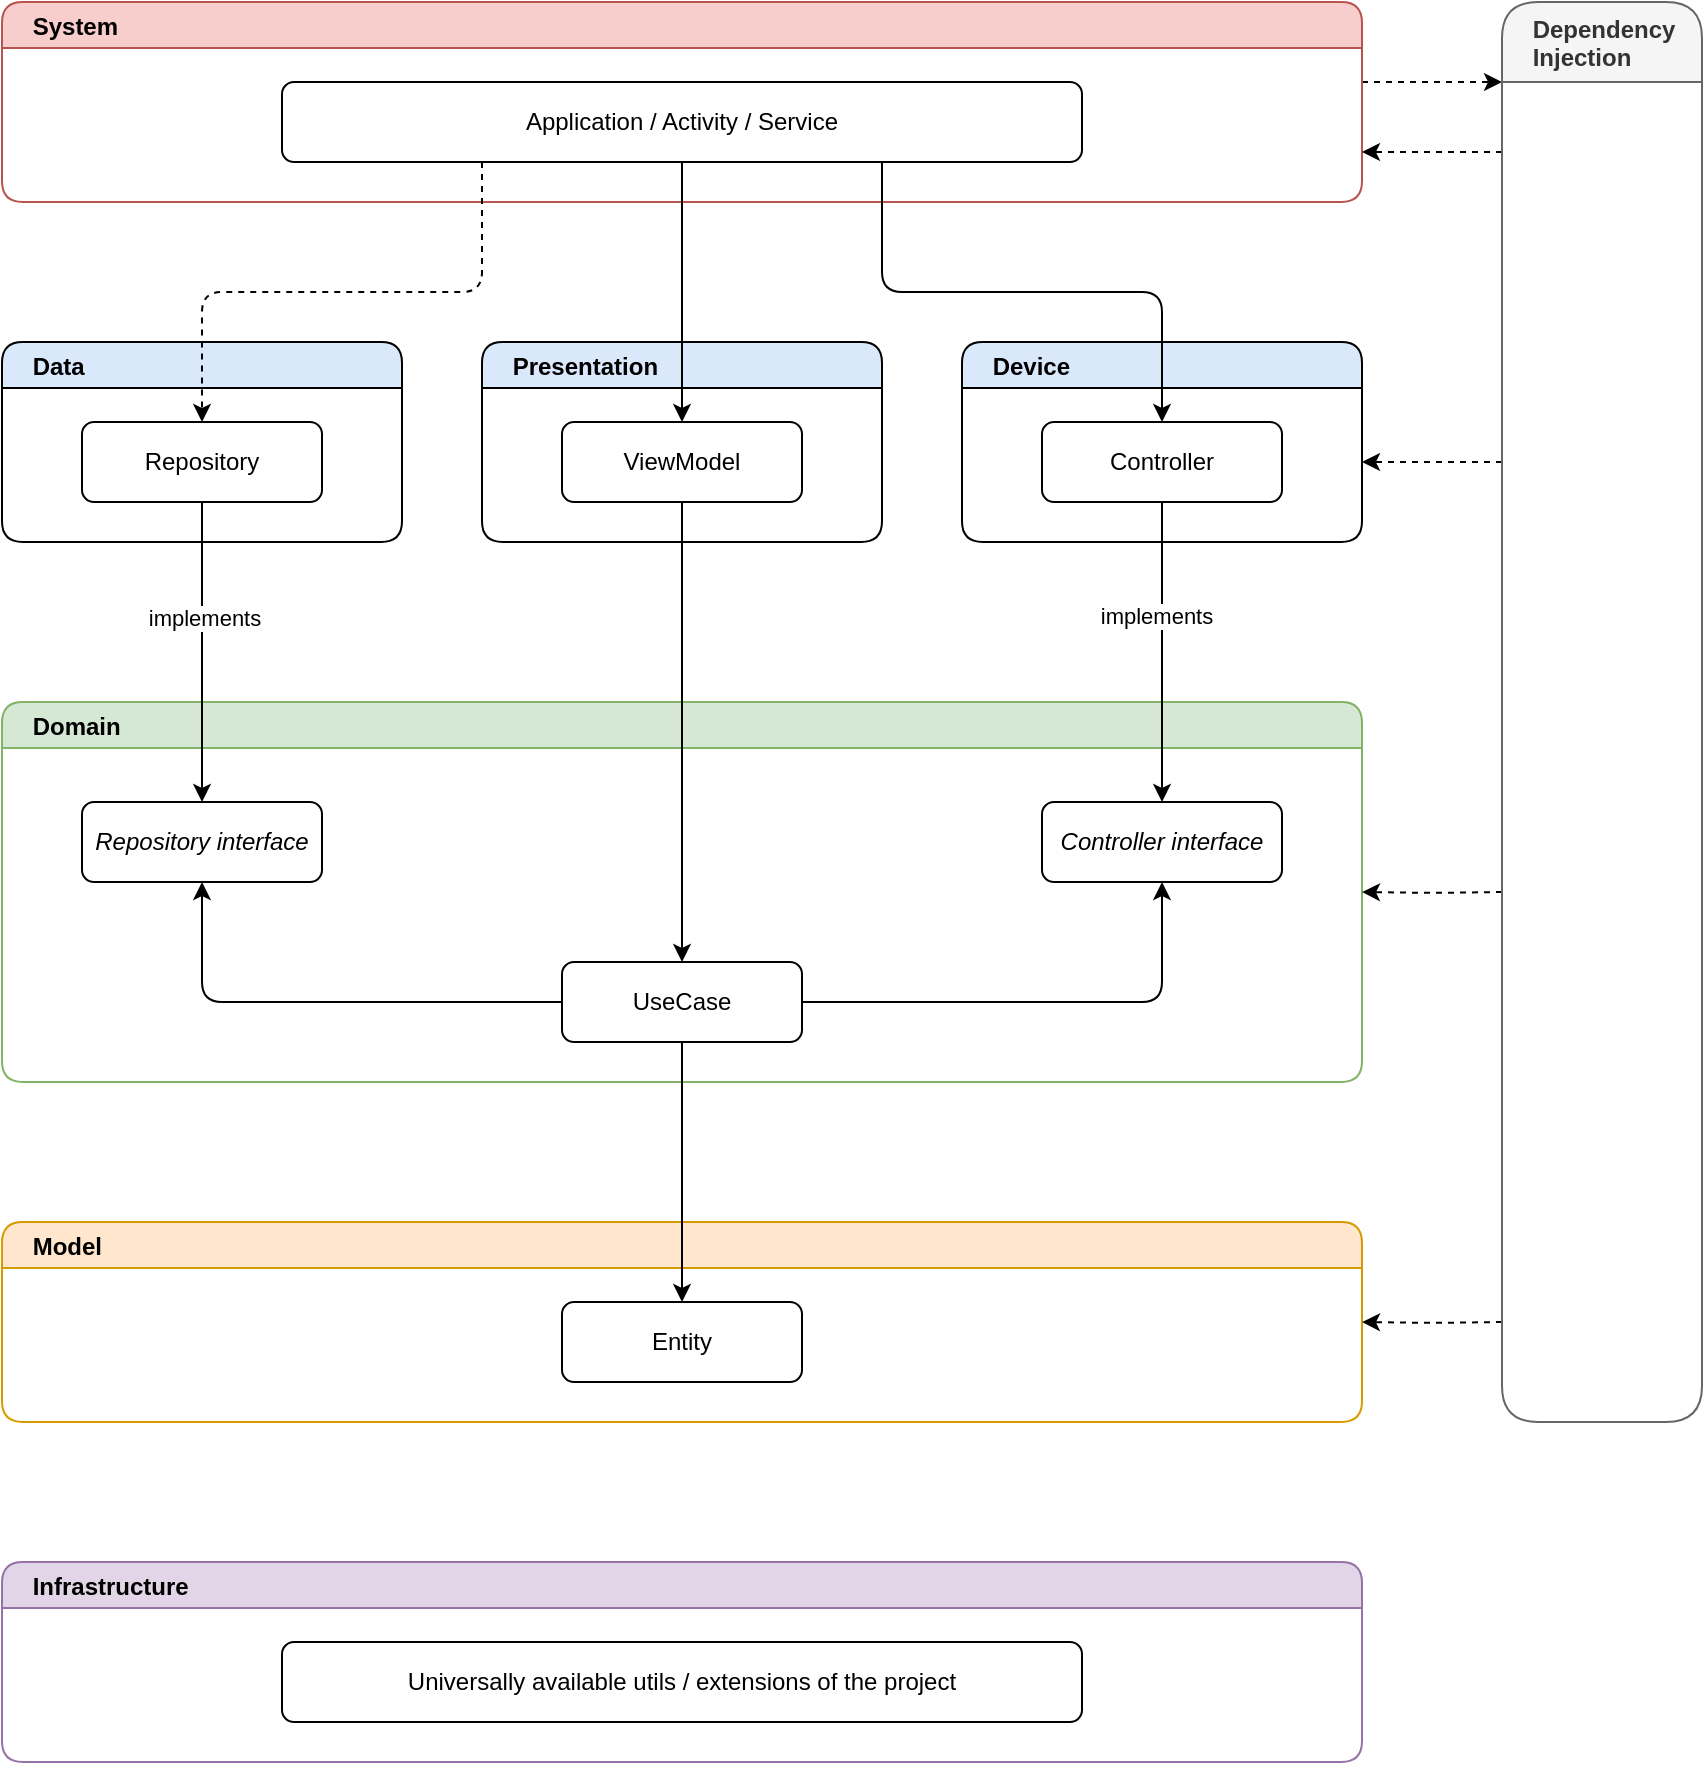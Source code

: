 <mxfile version="20.7.4" type="device"><diagram id="81dw616GXOg6ResT_AvL" name="Stránka-1"><mxGraphModel dx="1434" dy="902" grid="1" gridSize="10" guides="1" tooltips="1" connect="1" arrows="1" fold="1" page="1" pageScale="1" pageWidth="827" pageHeight="1169" math="0" shadow="0"><root><mxCell id="0"/><mxCell id="1" parent="0"/><mxCell id="ejl2MttQIf5qVpBnMYmr-51" style="edgeStyle=orthogonalEdgeStyle;rounded=0;orthogonalLoop=1;jettySize=auto;html=1;dashed=1;" parent="1" edge="1"><mxGeometry relative="1" as="geometry"><mxPoint x="810" y="60" as="targetPoint"/><mxPoint x="740" y="60" as="sourcePoint"/><Array as="points"><mxPoint x="810" y="60"/></Array></mxGeometry></mxCell><mxCell id="ejl2MttQIf5qVpBnMYmr-11" value="    System" style="swimlane;rounded=1;align=left;fillColor=#f8cecc;strokeColor=#b85450;" parent="1" vertex="1"><mxGeometry x="60" y="20" width="680" height="100" as="geometry"><mxRectangle x="60" y="20" width="80" height="30" as="alternateBounds"/></mxGeometry></mxCell><mxCell id="ejl2MttQIf5qVpBnMYmr-20" value="Application / Activity / Service" style="rounded=1;whiteSpace=wrap;html=1;" parent="ejl2MttQIf5qVpBnMYmr-11" vertex="1"><mxGeometry x="140" y="40" width="400" height="40" as="geometry"/></mxCell><mxCell id="ejl2MttQIf5qVpBnMYmr-12" value="    Presentation" style="swimlane;rounded=1;startSize=23;align=left;fillColor=#dae8fc;strokeColor=default;sketch=0;gradientColor=none;swimlaneFillColor=none;fillStyle=auto;glass=0;shadow=0;fillOpacity=100;" parent="1" vertex="1"><mxGeometry x="300" y="190" width="200" height="100" as="geometry"/></mxCell><mxCell id="ejl2MttQIf5qVpBnMYmr-17" value="ViewModel" style="rounded=1;whiteSpace=wrap;html=1;" parent="ejl2MttQIf5qVpBnMYmr-12" vertex="1"><mxGeometry x="40" y="40" width="120" height="40" as="geometry"/></mxCell><mxCell id="ejl2MttQIf5qVpBnMYmr-13" value="    Device" style="swimlane;rounded=1;startSize=23;align=left;fillColor=#dae8fc;strokeColor=default;sketch=0;gradientColor=none;swimlaneFillColor=none;fillStyle=auto;glass=0;shadow=0;fillOpacity=100;" parent="1" vertex="1"><mxGeometry x="540" y="190" width="200" height="100" as="geometry"/></mxCell><mxCell id="ejl2MttQIf5qVpBnMYmr-23" value="Controller" style="rounded=1;whiteSpace=wrap;html=1;" parent="ejl2MttQIf5qVpBnMYmr-13" vertex="1"><mxGeometry x="40" y="40" width="120" height="40" as="geometry"/></mxCell><mxCell id="ejl2MttQIf5qVpBnMYmr-14" value="    Data" style="swimlane;rounded=1;startSize=23;align=left;fillColor=#dae8fc;strokeColor=default;sketch=0;gradientColor=none;swimlaneFillColor=none;fillStyle=auto;glass=0;shadow=0;fillOpacity=100;" parent="1" vertex="1"><mxGeometry x="60" y="190" width="200" height="100" as="geometry"/></mxCell><mxCell id="ejl2MttQIf5qVpBnMYmr-22" value="Repository" style="rounded=1;whiteSpace=wrap;html=1;" parent="ejl2MttQIf5qVpBnMYmr-14" vertex="1"><mxGeometry x="40" y="40" width="120" height="40" as="geometry"/></mxCell><mxCell id="ejl2MttQIf5qVpBnMYmr-15" value="    Domain" style="swimlane;rounded=1;startSize=23;align=left;fillColor=#d5e8d4;strokeColor=#82b366;" parent="1" vertex="1"><mxGeometry x="60" y="370" width="680" height="190" as="geometry"/></mxCell><mxCell id="ejl2MttQIf5qVpBnMYmr-29" style="edgeStyle=orthogonalEdgeStyle;rounded=1;orthogonalLoop=1;jettySize=auto;html=1;entryX=0.5;entryY=1;entryDx=0;entryDy=0;" parent="ejl2MttQIf5qVpBnMYmr-15" source="ejl2MttQIf5qVpBnMYmr-24" target="ejl2MttQIf5qVpBnMYmr-27" edge="1"><mxGeometry relative="1" as="geometry"/></mxCell><mxCell id="ejl2MttQIf5qVpBnMYmr-30" style="edgeStyle=orthogonalEdgeStyle;rounded=1;orthogonalLoop=1;jettySize=auto;html=1;" parent="ejl2MttQIf5qVpBnMYmr-15" source="ejl2MttQIf5qVpBnMYmr-24" target="ejl2MttQIf5qVpBnMYmr-28" edge="1"><mxGeometry relative="1" as="geometry"/></mxCell><mxCell id="ejl2MttQIf5qVpBnMYmr-24" value="UseCase" style="rounded=1;whiteSpace=wrap;html=1;" parent="ejl2MttQIf5qVpBnMYmr-15" vertex="1"><mxGeometry x="280" y="130" width="120" height="40" as="geometry"/></mxCell><mxCell id="ejl2MttQIf5qVpBnMYmr-28" value="&lt;i&gt;Controller interface&lt;/i&gt;" style="rounded=1;whiteSpace=wrap;html=1;" parent="ejl2MttQIf5qVpBnMYmr-15" vertex="1"><mxGeometry x="520" y="50" width="120" height="40" as="geometry"/></mxCell><mxCell id="ejl2MttQIf5qVpBnMYmr-27" value="&lt;i&gt;Repository interface&lt;/i&gt;" style="rounded=1;whiteSpace=wrap;html=1;" parent="ejl2MttQIf5qVpBnMYmr-15" vertex="1"><mxGeometry x="40" y="50" width="120" height="40" as="geometry"/></mxCell><mxCell id="ejl2MttQIf5qVpBnMYmr-16" value="    Model" style="swimlane;rounded=1;startSize=23;align=left;fillColor=#ffe6cc;strokeColor=#d79b00;" parent="1" vertex="1"><mxGeometry x="60" y="630" width="680" height="100" as="geometry"/></mxCell><mxCell id="ejl2MttQIf5qVpBnMYmr-25" value="Entity" style="rounded=1;whiteSpace=wrap;html=1;" parent="ejl2MttQIf5qVpBnMYmr-16" vertex="1"><mxGeometry x="280" y="40" width="120" height="40" as="geometry"/></mxCell><mxCell id="ejl2MttQIf5qVpBnMYmr-26" style="edgeStyle=orthogonalEdgeStyle;rounded=0;orthogonalLoop=1;jettySize=auto;html=1;exitX=0.5;exitY=1;exitDx=0;exitDy=0;" parent="1" source="ejl2MttQIf5qVpBnMYmr-24" target="ejl2MttQIf5qVpBnMYmr-25" edge="1"><mxGeometry relative="1" as="geometry"/></mxCell><mxCell id="ejl2MttQIf5qVpBnMYmr-31" style="edgeStyle=orthogonalEdgeStyle;rounded=0;orthogonalLoop=1;jettySize=auto;html=1;" parent="1" source="ejl2MttQIf5qVpBnMYmr-23" target="ejl2MttQIf5qVpBnMYmr-28" edge="1"><mxGeometry relative="1" as="geometry"/></mxCell><mxCell id="ejl2MttQIf5qVpBnMYmr-35" value="implements" style="edgeLabel;html=1;align=center;verticalAlign=middle;resizable=0;points=[];" parent="ejl2MttQIf5qVpBnMYmr-31" vertex="1" connectable="0"><mxGeometry x="-0.24" y="-3" relative="1" as="geometry"><mxPoint as="offset"/></mxGeometry></mxCell><mxCell id="ejl2MttQIf5qVpBnMYmr-32" style="edgeStyle=orthogonalEdgeStyle;rounded=0;orthogonalLoop=1;jettySize=auto;html=1;" parent="1" source="ejl2MttQIf5qVpBnMYmr-22" target="ejl2MttQIf5qVpBnMYmr-27" edge="1"><mxGeometry relative="1" as="geometry"/></mxCell><mxCell id="ejl2MttQIf5qVpBnMYmr-34" value="implements" style="edgeLabel;html=1;align=center;verticalAlign=middle;resizable=0;points=[];" parent="ejl2MttQIf5qVpBnMYmr-32" vertex="1" connectable="0"><mxGeometry x="-0.227" y="1" relative="1" as="geometry"><mxPoint as="offset"/></mxGeometry></mxCell><mxCell id="ejl2MttQIf5qVpBnMYmr-33" style="edgeStyle=orthogonalEdgeStyle;rounded=0;orthogonalLoop=1;jettySize=auto;html=1;entryX=0.5;entryY=0;entryDx=0;entryDy=0;" parent="1" source="ejl2MttQIf5qVpBnMYmr-17" target="ejl2MttQIf5qVpBnMYmr-24" edge="1"><mxGeometry relative="1" as="geometry"/></mxCell><mxCell id="ejl2MttQIf5qVpBnMYmr-36" style="edgeStyle=orthogonalEdgeStyle;rounded=0;orthogonalLoop=1;jettySize=auto;html=1;" parent="1" source="ejl2MttQIf5qVpBnMYmr-20" target="ejl2MttQIf5qVpBnMYmr-17" edge="1"><mxGeometry relative="1" as="geometry"/></mxCell><mxCell id="ejl2MttQIf5qVpBnMYmr-37" style="edgeStyle=orthogonalEdgeStyle;rounded=1;orthogonalLoop=1;jettySize=auto;html=1;exitX=0.75;exitY=1;exitDx=0;exitDy=0;" parent="1" source="ejl2MttQIf5qVpBnMYmr-20" target="ejl2MttQIf5qVpBnMYmr-23" edge="1"><mxGeometry relative="1" as="geometry"/></mxCell><mxCell id="ejl2MttQIf5qVpBnMYmr-38" style="edgeStyle=orthogonalEdgeStyle;rounded=1;orthogonalLoop=1;jettySize=auto;html=1;exitX=0.25;exitY=1;exitDx=0;exitDy=0;dashed=1;" parent="1" source="ejl2MttQIf5qVpBnMYmr-20" target="ejl2MttQIf5qVpBnMYmr-22" edge="1"><mxGeometry relative="1" as="geometry"/></mxCell><mxCell id="ejl2MttQIf5qVpBnMYmr-40" value="    Infrastructure" style="swimlane;rounded=1;startSize=23;align=left;fillColor=#e1d5e7;strokeColor=#9673a6;" parent="1" vertex="1"><mxGeometry x="60" y="800" width="680" height="100" as="geometry"/></mxCell><mxCell id="ejl2MttQIf5qVpBnMYmr-42" value="Universally available utils / extensions of the project" style="rounded=1;whiteSpace=wrap;html=1;" parent="ejl2MttQIf5qVpBnMYmr-40" vertex="1"><mxGeometry x="140" y="40" width="400" height="40" as="geometry"/></mxCell><mxCell id="ejl2MttQIf5qVpBnMYmr-47" style="edgeStyle=orthogonalEdgeStyle;rounded=1;orthogonalLoop=1;jettySize=auto;html=1;dashed=1;" parent="1" edge="1"><mxGeometry relative="1" as="geometry"><mxPoint x="740" y="250" as="targetPoint"/><mxPoint x="810" y="250" as="sourcePoint"/></mxGeometry></mxCell><mxCell id="ejl2MttQIf5qVpBnMYmr-48" style="edgeStyle=orthogonalEdgeStyle;rounded=1;orthogonalLoop=1;jettySize=auto;html=1;entryX=1;entryY=0.5;entryDx=0;entryDy=0;dashed=1;" parent="1" target="ejl2MttQIf5qVpBnMYmr-15" edge="1"><mxGeometry relative="1" as="geometry"><mxPoint x="810" y="465" as="sourcePoint"/></mxGeometry></mxCell><mxCell id="ejl2MttQIf5qVpBnMYmr-49" style="edgeStyle=orthogonalEdgeStyle;rounded=1;orthogonalLoop=1;jettySize=auto;html=1;entryX=1;entryY=0.5;entryDx=0;entryDy=0;dashed=1;" parent="1" target="ejl2MttQIf5qVpBnMYmr-16" edge="1"><mxGeometry relative="1" as="geometry"><mxPoint x="810" y="680" as="sourcePoint"/></mxGeometry></mxCell><mxCell id="ejl2MttQIf5qVpBnMYmr-52" style="edgeStyle=orthogonalEdgeStyle;rounded=0;orthogonalLoop=1;jettySize=auto;html=1;entryX=1;entryY=0.75;entryDx=0;entryDy=0;dashed=1;" parent="1" target="ejl2MttQIf5qVpBnMYmr-11" edge="1"><mxGeometry relative="1" as="geometry"><mxPoint x="810" y="95" as="sourcePoint"/><Array as="points"><mxPoint x="810" y="95"/></Array></mxGeometry></mxCell><mxCell id="ejl2MttQIf5qVpBnMYmr-43" value="    Dependency&#xA;    Injection" style="swimlane;rounded=1;align=left;fillColor=#f5f5f5;strokeColor=#666666;fontColor=#333333;startSize=40;" parent="1" vertex="1"><mxGeometry x="810" y="20" width="100" height="710" as="geometry"><mxRectangle x="60" y="20" width="80" height="30" as="alternateBounds"/></mxGeometry></mxCell></root></mxGraphModel></diagram></mxfile>